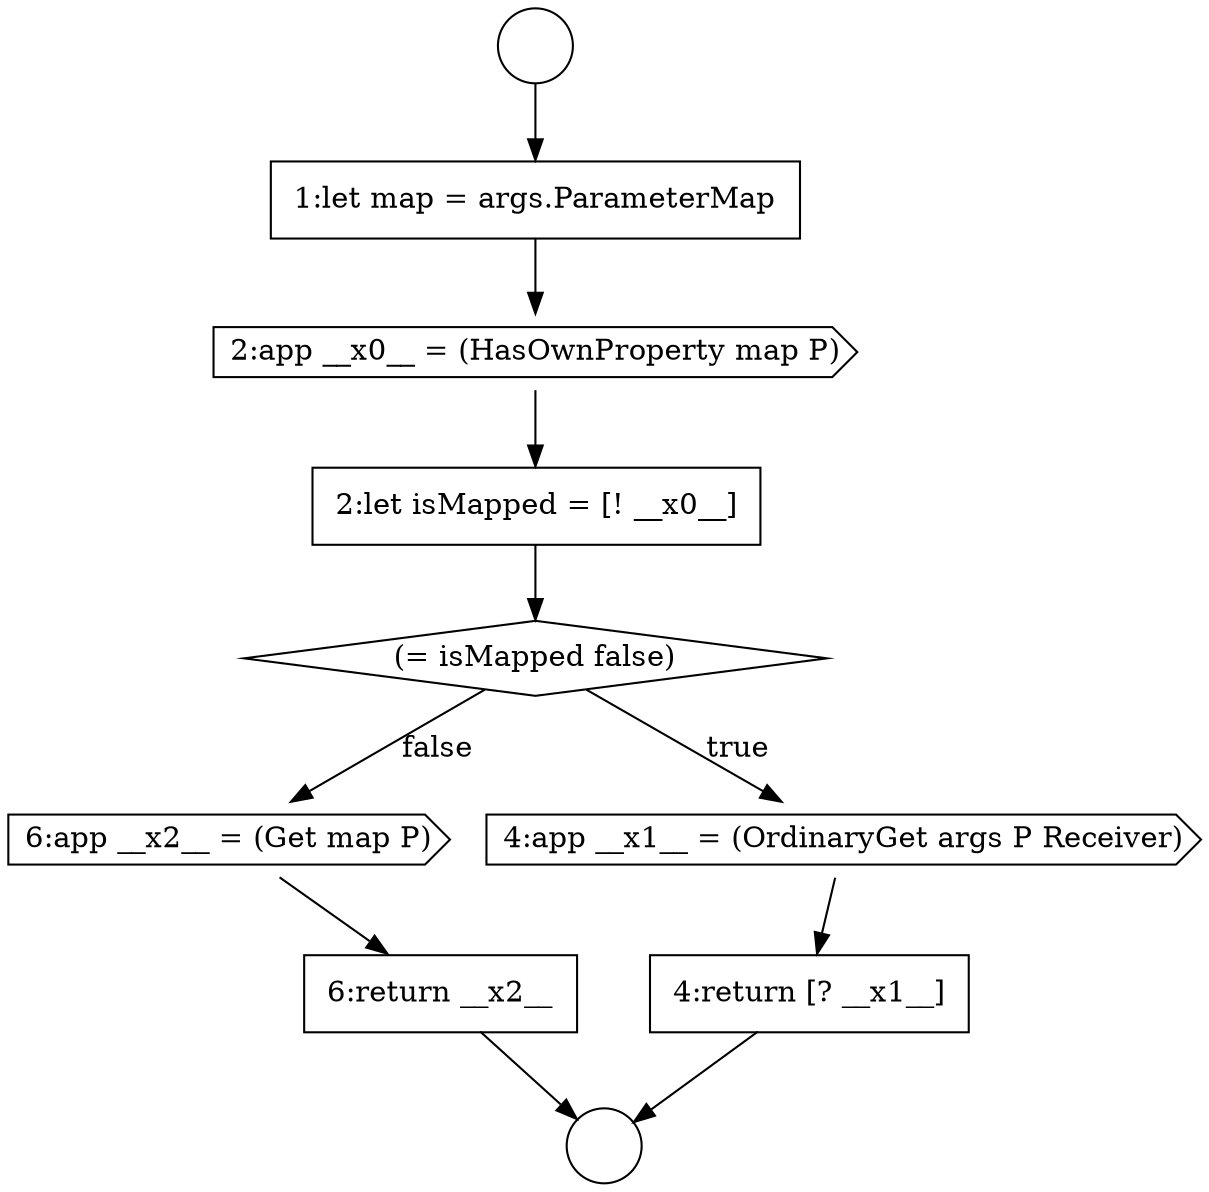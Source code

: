 digraph {
  node2280 [shape=none, margin=0, label=<<font color="black">
    <table border="0" cellborder="1" cellspacing="0" cellpadding="10">
      <tr><td align="left">4:return [? __x1__]</td></tr>
    </table>
  </font>> color="black" fillcolor="white" style=filled]
  node2282 [shape=none, margin=0, label=<<font color="black">
    <table border="0" cellborder="1" cellspacing="0" cellpadding="10">
      <tr><td align="left">6:return __x2__</td></tr>
    </table>
  </font>> color="black" fillcolor="white" style=filled]
  node2274 [shape=circle label=" " color="black" fillcolor="white" style=filled]
  node2281 [shape=cds, label=<<font color="black">6:app __x2__ = (Get map P)</font>> color="black" fillcolor="white" style=filled]
  node2277 [shape=none, margin=0, label=<<font color="black">
    <table border="0" cellborder="1" cellspacing="0" cellpadding="10">
      <tr><td align="left">2:let isMapped = [! __x0__]</td></tr>
    </table>
  </font>> color="black" fillcolor="white" style=filled]
  node2275 [shape=none, margin=0, label=<<font color="black">
    <table border="0" cellborder="1" cellspacing="0" cellpadding="10">
      <tr><td align="left">1:let map = args.ParameterMap</td></tr>
    </table>
  </font>> color="black" fillcolor="white" style=filled]
  node2278 [shape=diamond, label=<<font color="black">(= isMapped false)</font>> color="black" fillcolor="white" style=filled]
  node2276 [shape=cds, label=<<font color="black">2:app __x0__ = (HasOwnProperty map P)</font>> color="black" fillcolor="white" style=filled]
  node2279 [shape=cds, label=<<font color="black">4:app __x1__ = (OrdinaryGet args P Receiver)</font>> color="black" fillcolor="white" style=filled]
  node2273 [shape=circle label=" " color="black" fillcolor="white" style=filled]
  node2277 -> node2278 [ color="black"]
  node2275 -> node2276 [ color="black"]
  node2273 -> node2275 [ color="black"]
  node2280 -> node2274 [ color="black"]
  node2282 -> node2274 [ color="black"]
  node2281 -> node2282 [ color="black"]
  node2278 -> node2279 [label=<<font color="black">true</font>> color="black"]
  node2278 -> node2281 [label=<<font color="black">false</font>> color="black"]
  node2276 -> node2277 [ color="black"]
  node2279 -> node2280 [ color="black"]
}
